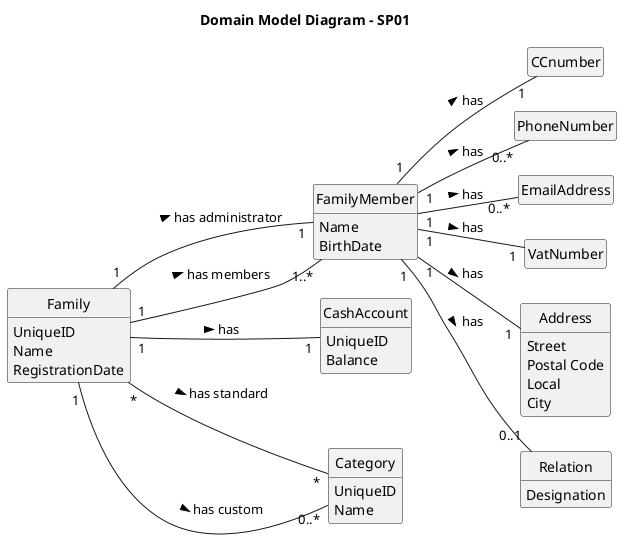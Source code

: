 @startuml

hide empty members
hide circles
left to right direction
title Domain Model Diagram - SP01

class Family {
UniqueID
Name
RegistrationDate
}

class FamilyMember {
Name
BirthDate
}

class CCnumber {
}

class PhoneNumber {
}

class EmailAddress {
}

class VatNumber {
}

class Address {
Street
Postal Code
Local
City
}

class CashAccount {
UniqueID
Balance
}

class Relation {
Designation
}

class Category {
UniqueID
Name
}

Family "*" -- "*" Category : \n\nhas standard >
Family "1" -- "0..*" Category : \n\nhas custom >
Family "1" -- "1" CashAccount : has >
Family "1" -- "1" FamilyMember : has administrator >
Family "1" -- "1..*" FamilyMember : has members >
FamilyMember "1" -- "0..1" Relation : has >
FamilyMember "1" -- "1" CCnumber : has >
FamilyMember "1" -- "0..*" PhoneNumber : has >
FamilyMember "1" -- "0..*" EmailAddress : has >
FamilyMember "1" -- "1" VatNumber : has >
FamilyMember "1" -- "1" Address : has >

@enduml